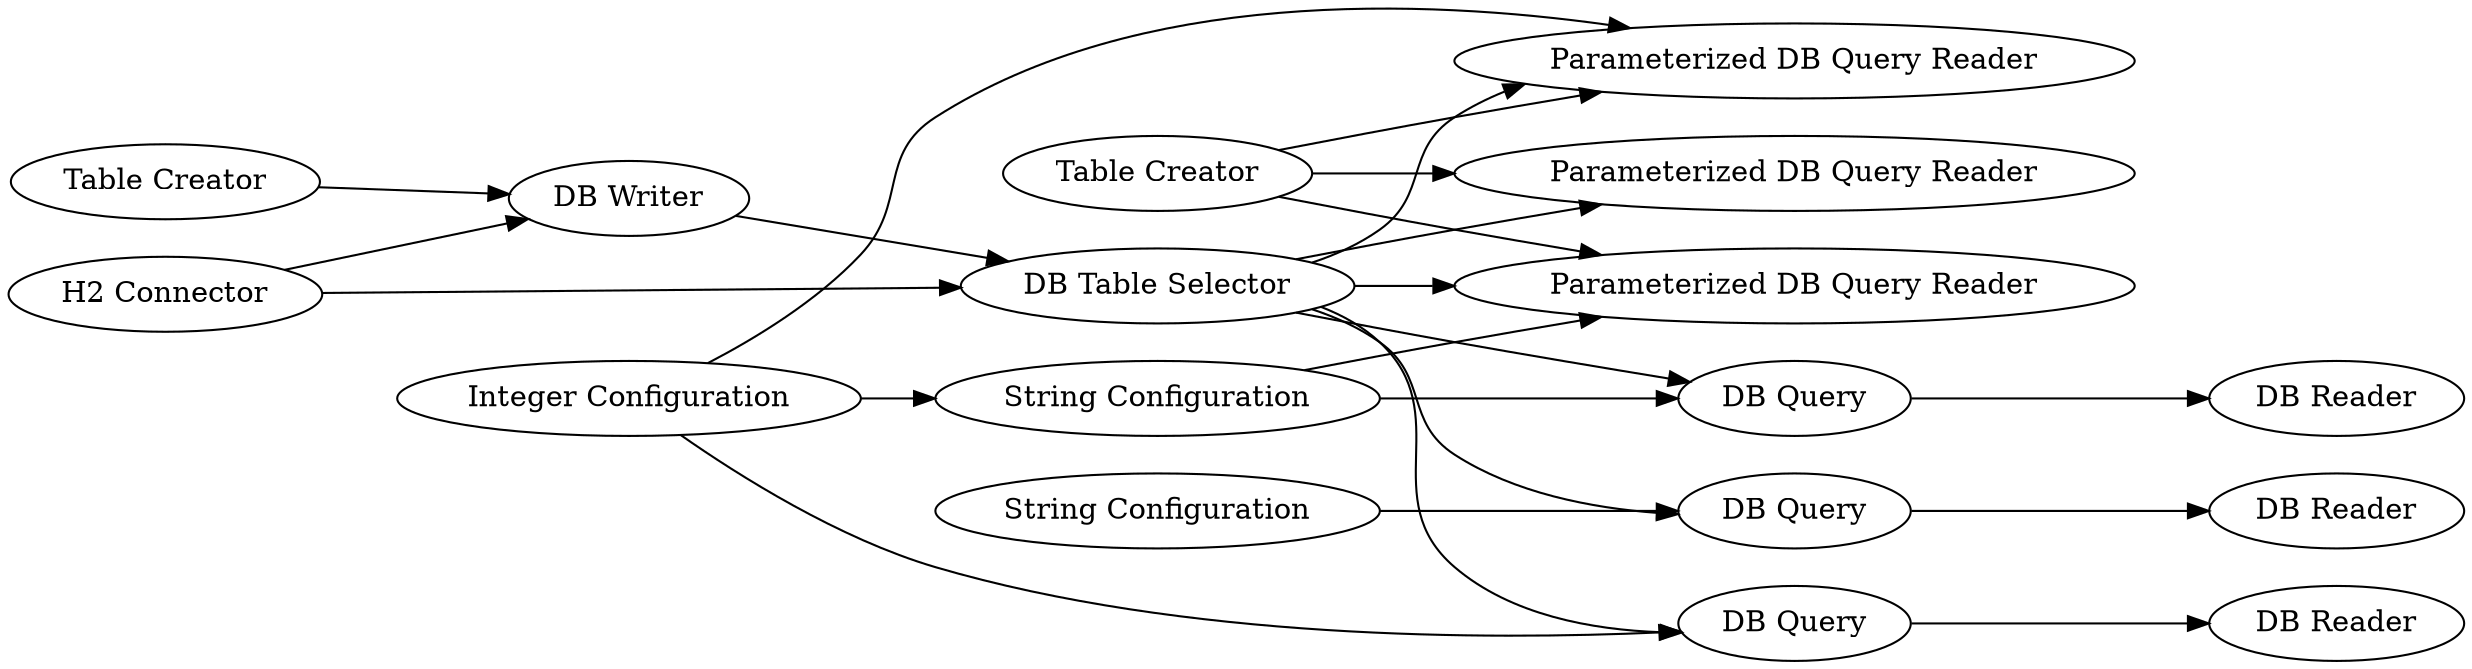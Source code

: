 digraph {
	"-1509775631975420659_12" [label="Integer Configuration"]
	"-1509775631975420659_23" [label="DB Query"]
	"-1509775631975420659_25" [label="DB Reader"]
	"-1509775631975420659_15" [label="H2 Connector"]
	"-1509775631975420659_14" [label="Parameterized DB Query Reader"]
	"-1509775631975420659_16" [label="Table Creator"]
	"-1509775631975420659_21" [label="DB Query"]
	"-1509775631975420659_22" [label="String Configuration"]
	"-1509775631975420659_8" [label="Table Creator"]
	"-1509775631975420659_9" [label="DB Query"]
	"-1509775631975420659_24" [label="String Configuration"]
	"-1509775631975420659_26" [label="DB Reader"]
	"-1509775631975420659_3" [label="DB Table Selector"]
	"-1509775631975420659_13" [label="Parameterized DB Query Reader"]
	"-1509775631975420659_20" [label="DB Writer"]
	"-1509775631975420659_11" [label="DB Reader"]
	"-1509775631975420659_7" [label="Parameterized DB Query Reader"]
	"-1509775631975420659_8" -> "-1509775631975420659_13"
	"-1509775631975420659_21" -> "-1509775631975420659_25"
	"-1509775631975420659_20" -> "-1509775631975420659_3"
	"-1509775631975420659_3" -> "-1509775631975420659_13"
	"-1509775631975420659_3" -> "-1509775631975420659_23"
	"-1509775631975420659_15" -> "-1509775631975420659_20"
	"-1509775631975420659_15" -> "-1509775631975420659_3"
	"-1509775631975420659_16" -> "-1509775631975420659_20"
	"-1509775631975420659_22" -> "-1509775631975420659_14"
	"-1509775631975420659_9" -> "-1509775631975420659_11"
	"-1509775631975420659_24" -> "-1509775631975420659_23"
	"-1509775631975420659_3" -> "-1509775631975420659_21"
	"-1509775631975420659_3" -> "-1509775631975420659_9"
	"-1509775631975420659_8" -> "-1509775631975420659_7"
	"-1509775631975420659_3" -> "-1509775631975420659_7"
	"-1509775631975420659_23" -> "-1509775631975420659_26"
	"-1509775631975420659_12" -> "-1509775631975420659_22"
	"-1509775631975420659_12" -> "-1509775631975420659_9"
	"-1509775631975420659_12" -> "-1509775631975420659_7"
	"-1509775631975420659_8" -> "-1509775631975420659_14"
	"-1509775631975420659_3" -> "-1509775631975420659_14"
	"-1509775631975420659_22" -> "-1509775631975420659_21"
	rankdir=LR
}
